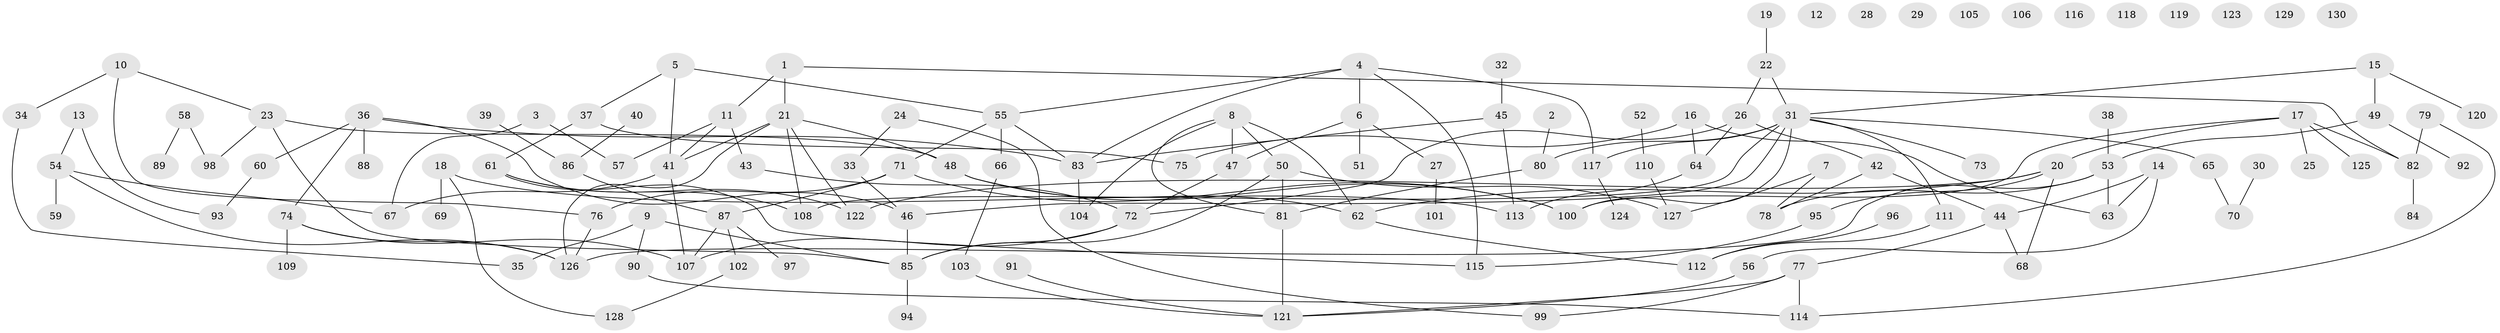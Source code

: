 // Generated by graph-tools (version 1.1) at 2025/39/03/09/25 04:39:45]
// undirected, 130 vertices, 166 edges
graph export_dot {
graph [start="1"]
  node [color=gray90,style=filled];
  1;
  2;
  3;
  4;
  5;
  6;
  7;
  8;
  9;
  10;
  11;
  12;
  13;
  14;
  15;
  16;
  17;
  18;
  19;
  20;
  21;
  22;
  23;
  24;
  25;
  26;
  27;
  28;
  29;
  30;
  31;
  32;
  33;
  34;
  35;
  36;
  37;
  38;
  39;
  40;
  41;
  42;
  43;
  44;
  45;
  46;
  47;
  48;
  49;
  50;
  51;
  52;
  53;
  54;
  55;
  56;
  57;
  58;
  59;
  60;
  61;
  62;
  63;
  64;
  65;
  66;
  67;
  68;
  69;
  70;
  71;
  72;
  73;
  74;
  75;
  76;
  77;
  78;
  79;
  80;
  81;
  82;
  83;
  84;
  85;
  86;
  87;
  88;
  89;
  90;
  91;
  92;
  93;
  94;
  95;
  96;
  97;
  98;
  99;
  100;
  101;
  102;
  103;
  104;
  105;
  106;
  107;
  108;
  109;
  110;
  111;
  112;
  113;
  114;
  115;
  116;
  117;
  118;
  119;
  120;
  121;
  122;
  123;
  124;
  125;
  126;
  127;
  128;
  129;
  130;
  1 -- 11;
  1 -- 21;
  1 -- 82;
  2 -- 80;
  3 -- 57;
  3 -- 67;
  4 -- 6;
  4 -- 55;
  4 -- 83;
  4 -- 115;
  4 -- 117;
  5 -- 37;
  5 -- 41;
  5 -- 55;
  6 -- 27;
  6 -- 47;
  6 -- 51;
  7 -- 78;
  7 -- 127;
  8 -- 47;
  8 -- 50;
  8 -- 62;
  8 -- 81;
  8 -- 104;
  9 -- 35;
  9 -- 85;
  9 -- 90;
  10 -- 23;
  10 -- 34;
  10 -- 76;
  11 -- 41;
  11 -- 43;
  11 -- 57;
  13 -- 54;
  13 -- 93;
  14 -- 44;
  14 -- 56;
  14 -- 63;
  15 -- 31;
  15 -- 49;
  15 -- 120;
  16 -- 63;
  16 -- 64;
  16 -- 75;
  17 -- 20;
  17 -- 25;
  17 -- 82;
  17 -- 100;
  17 -- 125;
  18 -- 69;
  18 -- 113;
  18 -- 128;
  19 -- 22;
  20 -- 62;
  20 -- 68;
  20 -- 95;
  20 -- 122;
  21 -- 41;
  21 -- 48;
  21 -- 108;
  21 -- 122;
  21 -- 126;
  22 -- 26;
  22 -- 31;
  23 -- 48;
  23 -- 85;
  23 -- 98;
  24 -- 33;
  24 -- 99;
  26 -- 42;
  26 -- 64;
  26 -- 72;
  27 -- 101;
  30 -- 70;
  31 -- 46;
  31 -- 65;
  31 -- 73;
  31 -- 80;
  31 -- 100;
  31 -- 108;
  31 -- 111;
  31 -- 117;
  32 -- 45;
  33 -- 46;
  34 -- 35;
  36 -- 46;
  36 -- 60;
  36 -- 74;
  36 -- 83;
  36 -- 88;
  37 -- 61;
  37 -- 75;
  38 -- 53;
  39 -- 86;
  40 -- 86;
  41 -- 67;
  41 -- 107;
  42 -- 44;
  42 -- 78;
  43 -- 72;
  44 -- 68;
  44 -- 77;
  45 -- 83;
  45 -- 113;
  46 -- 85;
  47 -- 72;
  48 -- 62;
  48 -- 100;
  49 -- 53;
  49 -- 92;
  50 -- 81;
  50 -- 85;
  50 -- 127;
  52 -- 110;
  53 -- 63;
  53 -- 78;
  53 -- 126;
  54 -- 59;
  54 -- 67;
  54 -- 126;
  55 -- 66;
  55 -- 71;
  55 -- 83;
  56 -- 121;
  58 -- 89;
  58 -- 98;
  60 -- 93;
  61 -- 108;
  61 -- 115;
  61 -- 122;
  62 -- 112;
  64 -- 113;
  65 -- 70;
  66 -- 103;
  71 -- 76;
  71 -- 87;
  71 -- 100;
  72 -- 85;
  72 -- 107;
  74 -- 107;
  74 -- 109;
  74 -- 126;
  76 -- 126;
  77 -- 99;
  77 -- 114;
  77 -- 121;
  79 -- 82;
  79 -- 114;
  80 -- 81;
  81 -- 121;
  82 -- 84;
  83 -- 104;
  85 -- 94;
  86 -- 87;
  87 -- 97;
  87 -- 102;
  87 -- 107;
  90 -- 114;
  91 -- 121;
  95 -- 115;
  96 -- 112;
  102 -- 128;
  103 -- 121;
  110 -- 127;
  111 -- 112;
  117 -- 124;
}

